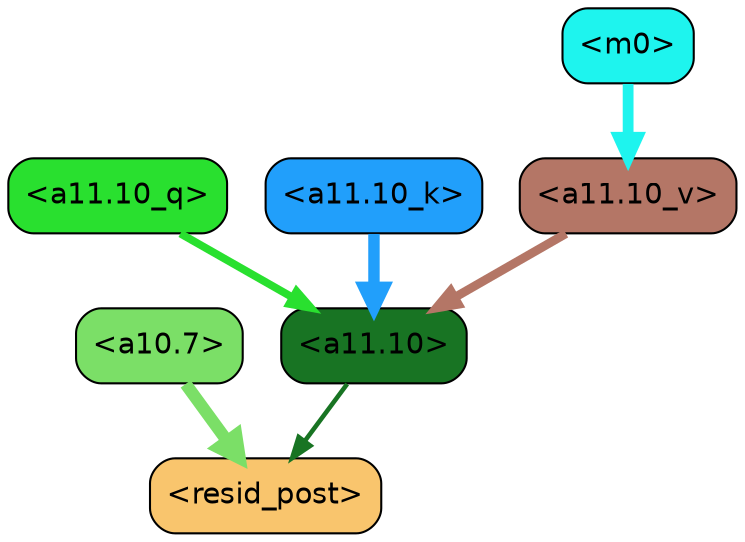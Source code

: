 strict digraph "" {
	graph [bgcolor=transparent,
		layout=dot,
		overlap=false,
		splines=true
	];
	"<a11.10>"	[color=black,
		fillcolor="#187423",
		fontname=Helvetica,
		shape=box,
		style="filled, rounded"];
	"<resid_post>"	[color=black,
		fillcolor="#f9c56d",
		fontname=Helvetica,
		shape=box,
		style="filled, rounded"];
	"<a11.10>" -> "<resid_post>"	[color="#187423",
		penwidth=2.1870908737182617];
	"<a10.7>"	[color=black,
		fillcolor="#7bdf67",
		fontname=Helvetica,
		shape=box,
		style="filled, rounded"];
	"<a10.7>" -> "<resid_post>"	[color="#7bdf67",
		penwidth=5.91640043258667];
	"<a11.10_q>"	[color=black,
		fillcolor="#29e02f",
		fontname=Helvetica,
		shape=box,
		style="filled, rounded"];
	"<a11.10_q>" -> "<a11.10>"	[color="#29e02f",
		penwidth=3.7345781326293945];
	"<a11.10_k>"	[color=black,
		fillcolor="#219ffb",
		fontname=Helvetica,
		shape=box,
		style="filled, rounded"];
	"<a11.10_k>" -> "<a11.10>"	[color="#219ffb",
		penwidth=5.476471900939941];
	"<a11.10_v>"	[color=black,
		fillcolor="#b47666",
		fontname=Helvetica,
		shape=box,
		style="filled, rounded"];
	"<a11.10_v>" -> "<a11.10>"	[color="#b47666",
		penwidth=4.234584808349609];
	"<m0>"	[color=black,
		fillcolor="#1ef4ee",
		fontname=Helvetica,
		shape=box,
		style="filled, rounded"];
	"<m0>" -> "<a11.10_v>"	[color="#1ef4ee",
		penwidth=5.179497718811035];
}
